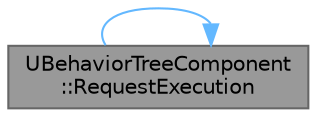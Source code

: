 digraph "UBehaviorTreeComponent::RequestExecution"
{
 // INTERACTIVE_SVG=YES
 // LATEX_PDF_SIZE
  bgcolor="transparent";
  edge [fontname=Helvetica,fontsize=10,labelfontname=Helvetica,labelfontsize=10];
  node [fontname=Helvetica,fontsize=10,shape=box,height=0.2,width=0.4];
  rankdir="LR";
  Node1 [id="Node000001",label="UBehaviorTreeComponent\l::RequestExecution",height=0.2,width=0.4,color="gray40", fillcolor="grey60", style="filled", fontcolor="black",tooltip="request execution change"];
  Node1 -> Node1 [id="edge1_Node000001_Node000001",color="steelblue1",style="solid",tooltip=" "];
}
